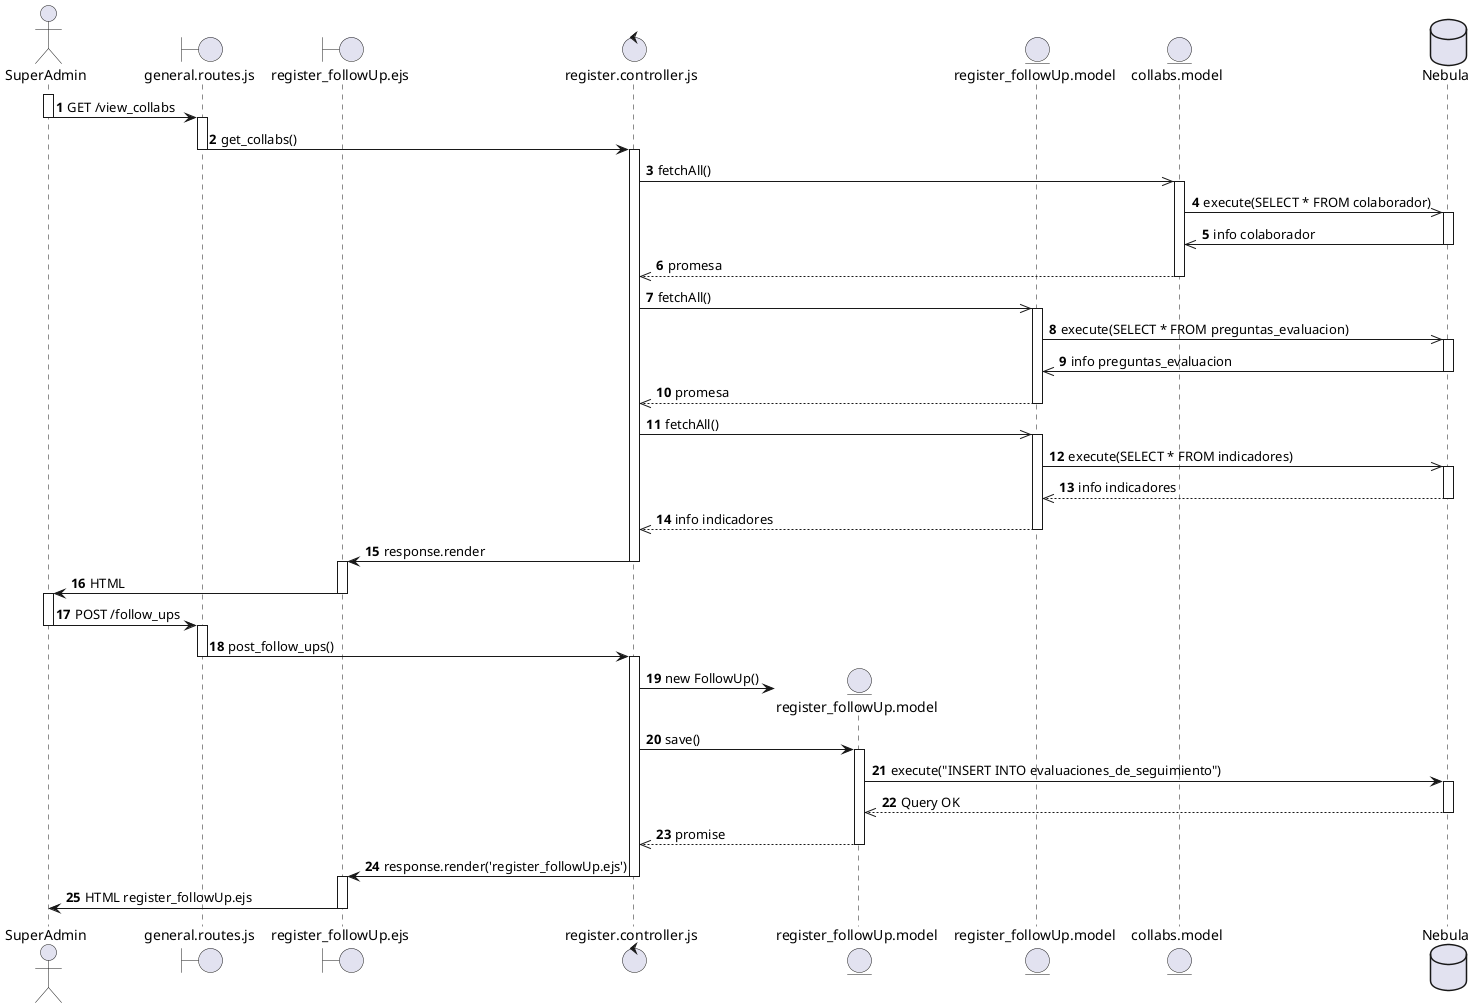 @startuml REQ_26
autonumber
actor SuperAdmin as S
boundary general.routes.js as Route
boundary register_followUp.ejs as Register
control register.controller.js as SController
entity register_followUp.model as SModel
entity register_followUp.model as Model
entity collabs.model as cm
database Nebula as db

' --- GET COLLABS ---
activate S
S -> Route : GET /view_collabs
deactivate S

activate Route
Route -> SController : get_collabs()
deactivate Route

activate SController
SController ->> cm : fetchAll()

activate cm
cm ->> db : execute(SELECT * FROM colaborador)

activate db
db ->> cm : info colaborador
deactivate db

cm -->> SController : promesa
deactivate cm 

SController ->> Model : fetchAll()

activate Model 
Model ->> db : execute(SELECT * FROM preguntas_evaluacion)
activate db
db ->> Model : info preguntas_evaluacion
deactivate db

Model -->> SController : promesa
deactivate Model 

' --- GET INFO INDICADORES ---
SController ->> Model : fetchAll()
activate Model 
Model ->> db : execute(SELECT * FROM indicadores)
activate db
db -->> Model : info indicadores
deactivate db
Model -->> SController : info indicadores
deactivate Model 

SController -> Register : response.render
deactivate SController

activate Register
Register -> S : HTML
deactivate Register

' ---- REGISTER FOLLOW UP ----
activate S
S -> Route : POST /follow_ups
deactivate S

activate Route
Route -> SController : post_follow_ups()
deactivate Route

activate SController
create SModel 
SController -> SModel: new FollowUp()
SController -> SModel : save()

activate SModel
SModel -> db : execute("INSERT INTO evaluaciones_de_seguimiento")
activate db
db -->> SModel : Query OK
deactivate db

SModel -->> SController : promise
deactivate SModel

SController -> Register : response.render('register_followUp.ejs')
deactivate SController

activate Register
Register -> S : HTML register_followUp.ejs
deactivate Register

@enduml
